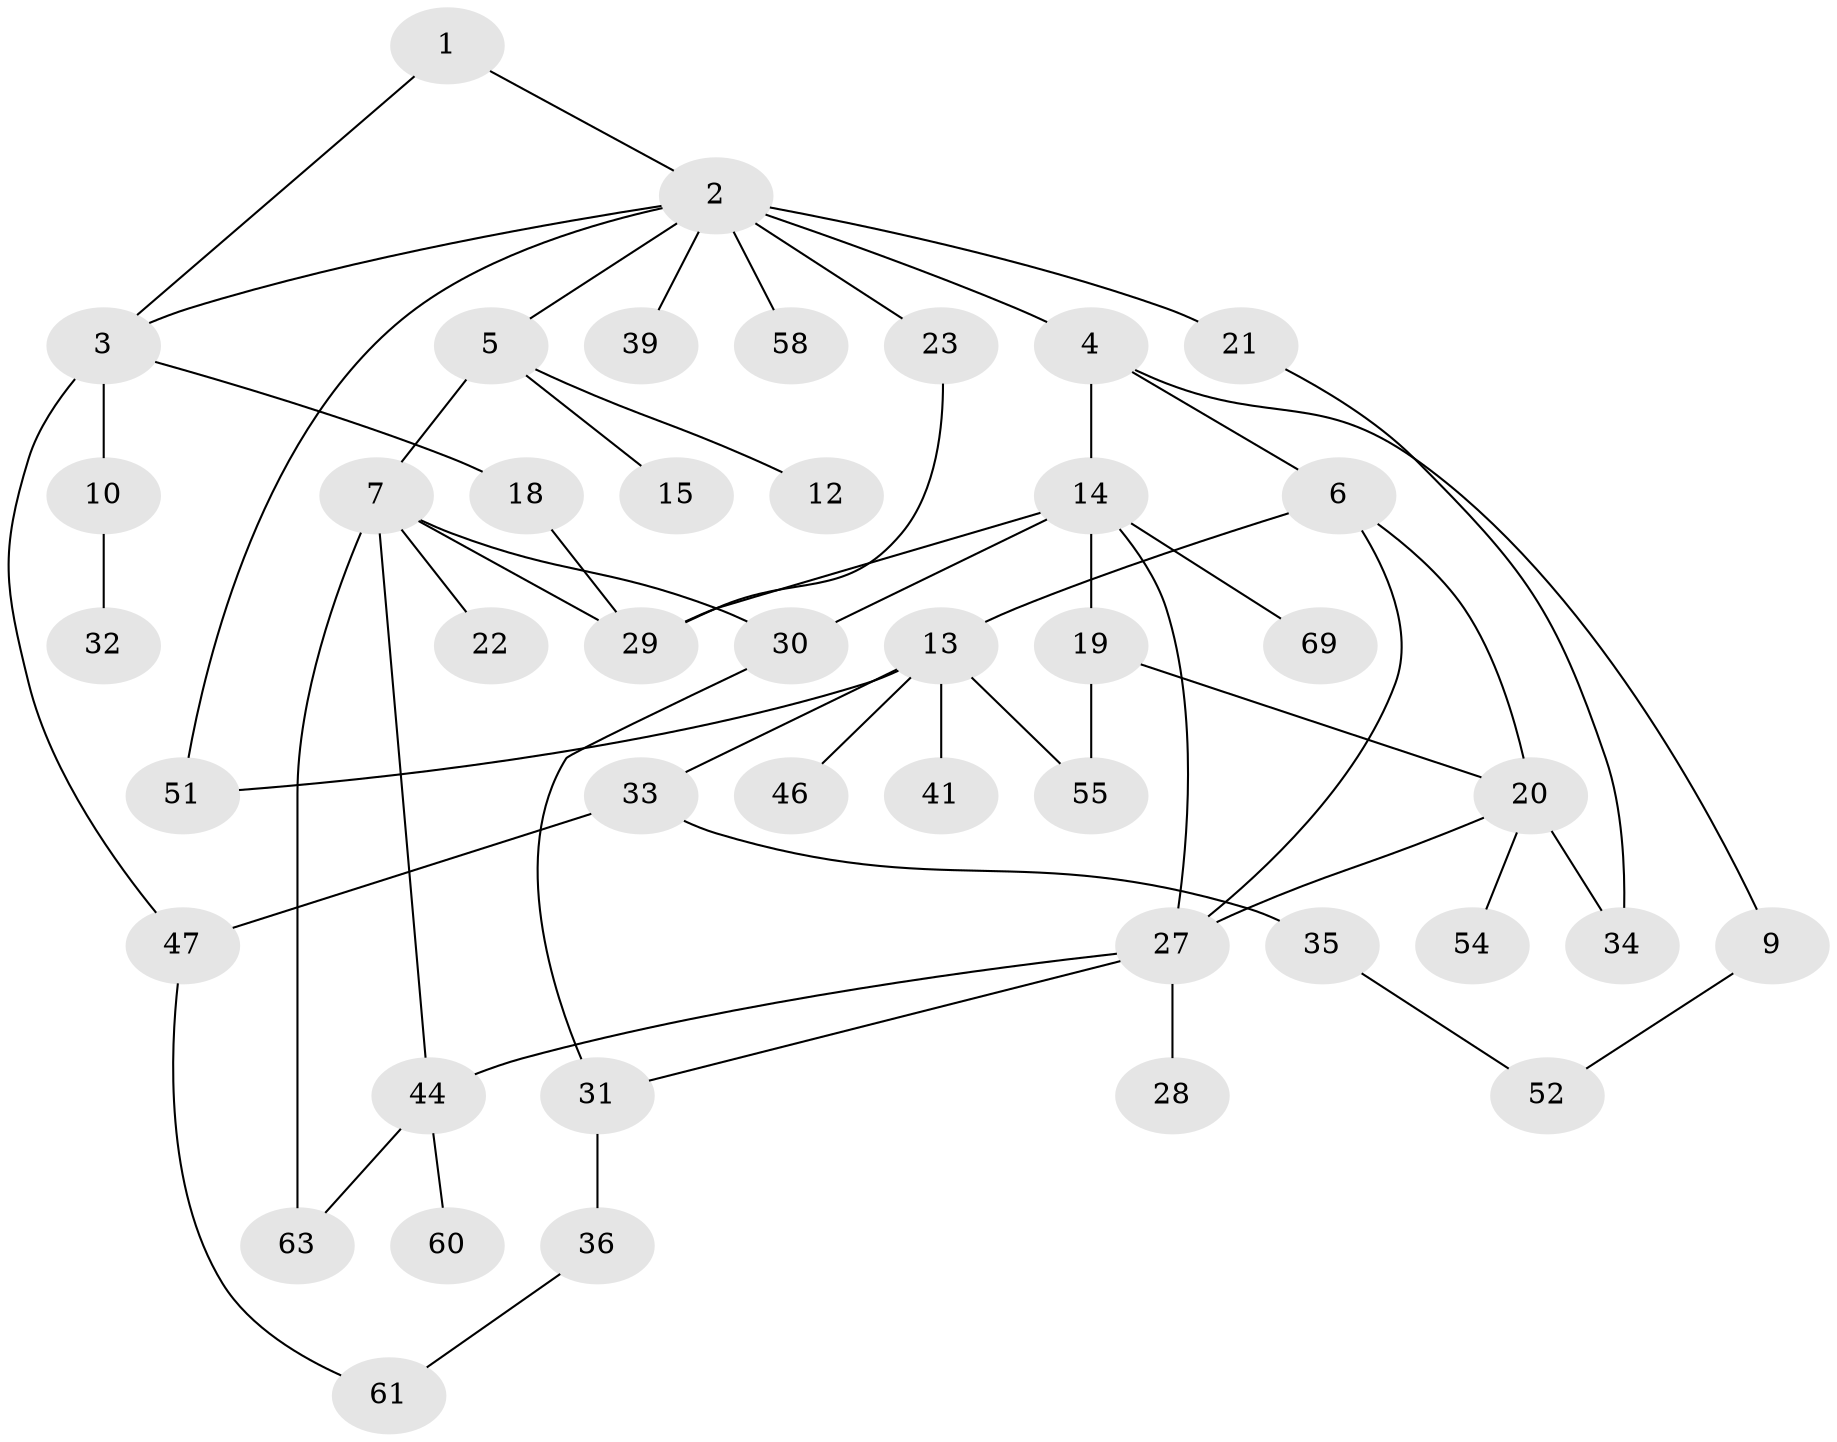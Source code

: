 // Generated by graph-tools (version 1.1) at 2025/23/03/03/25 07:23:33]
// undirected, 43 vertices, 59 edges
graph export_dot {
graph [start="1"]
  node [color=gray90,style=filled];
  1 [super="+64"];
  2 [super="+45"];
  3 [super="+8"];
  4 [super="+67"];
  5 [super="+42"];
  6 [super="+59"];
  7 [super="+17"];
  9 [super="+11"];
  10;
  12;
  13 [super="+16"];
  14 [super="+43"];
  15 [super="+56"];
  18;
  19 [super="+62"];
  20 [super="+26"];
  21 [super="+24"];
  22;
  23 [super="+25"];
  27 [super="+71"];
  28 [super="+48"];
  29 [super="+40"];
  30;
  31 [super="+38"];
  32 [super="+50"];
  33 [super="+37"];
  34 [super="+70"];
  35;
  36 [super="+68"];
  39;
  41;
  44 [super="+49"];
  46;
  47 [super="+57"];
  51 [super="+66"];
  52 [super="+53"];
  54;
  55;
  58;
  60;
  61;
  63 [super="+65"];
  69;
  1 -- 2;
  1 -- 3;
  2 -- 3;
  2 -- 4;
  2 -- 5;
  2 -- 21 [weight=2];
  2 -- 23;
  2 -- 39;
  2 -- 51;
  2 -- 58;
  3 -- 10;
  3 -- 47;
  3 -- 18;
  4 -- 6;
  4 -- 9;
  4 -- 14;
  5 -- 7;
  5 -- 12;
  5 -- 15;
  6 -- 13;
  6 -- 20;
  6 -- 27;
  7 -- 22;
  7 -- 44;
  7 -- 63;
  7 -- 29;
  7 -- 30;
  9 -- 52;
  10 -- 32;
  13 -- 33;
  13 -- 46;
  13 -- 55;
  13 -- 41;
  13 -- 51;
  14 -- 19 [weight=2];
  14 -- 30;
  14 -- 69;
  14 -- 29;
  14 -- 27;
  18 -- 29;
  19 -- 20;
  19 -- 55;
  20 -- 34;
  20 -- 27;
  20 -- 54;
  21 -- 34;
  23 -- 29;
  27 -- 28;
  27 -- 31;
  27 -- 44;
  30 -- 31;
  31 -- 36 [weight=2];
  33 -- 35;
  33 -- 47;
  35 -- 52;
  36 -- 61;
  44 -- 60;
  44 -- 63;
  47 -- 61;
}
